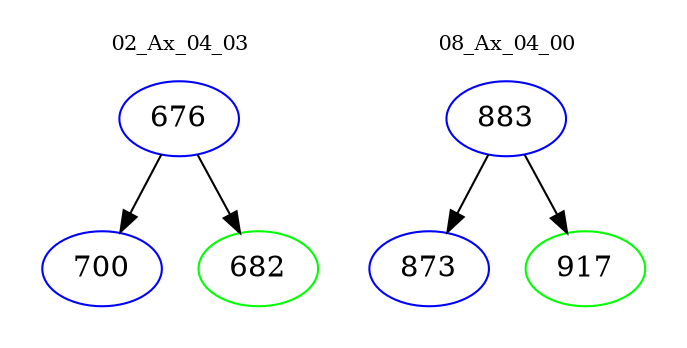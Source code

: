 digraph{
subgraph cluster_0 {
color = white
label = "02_Ax_04_03";
fontsize=10;
T0_676 [label="676", color="blue"]
T0_676 -> T0_700 [color="black"]
T0_700 [label="700", color="blue"]
T0_676 -> T0_682 [color="black"]
T0_682 [label="682", color="green"]
}
subgraph cluster_1 {
color = white
label = "08_Ax_04_00";
fontsize=10;
T1_883 [label="883", color="blue"]
T1_883 -> T1_873 [color="black"]
T1_873 [label="873", color="blue"]
T1_883 -> T1_917 [color="black"]
T1_917 [label="917", color="green"]
}
}
